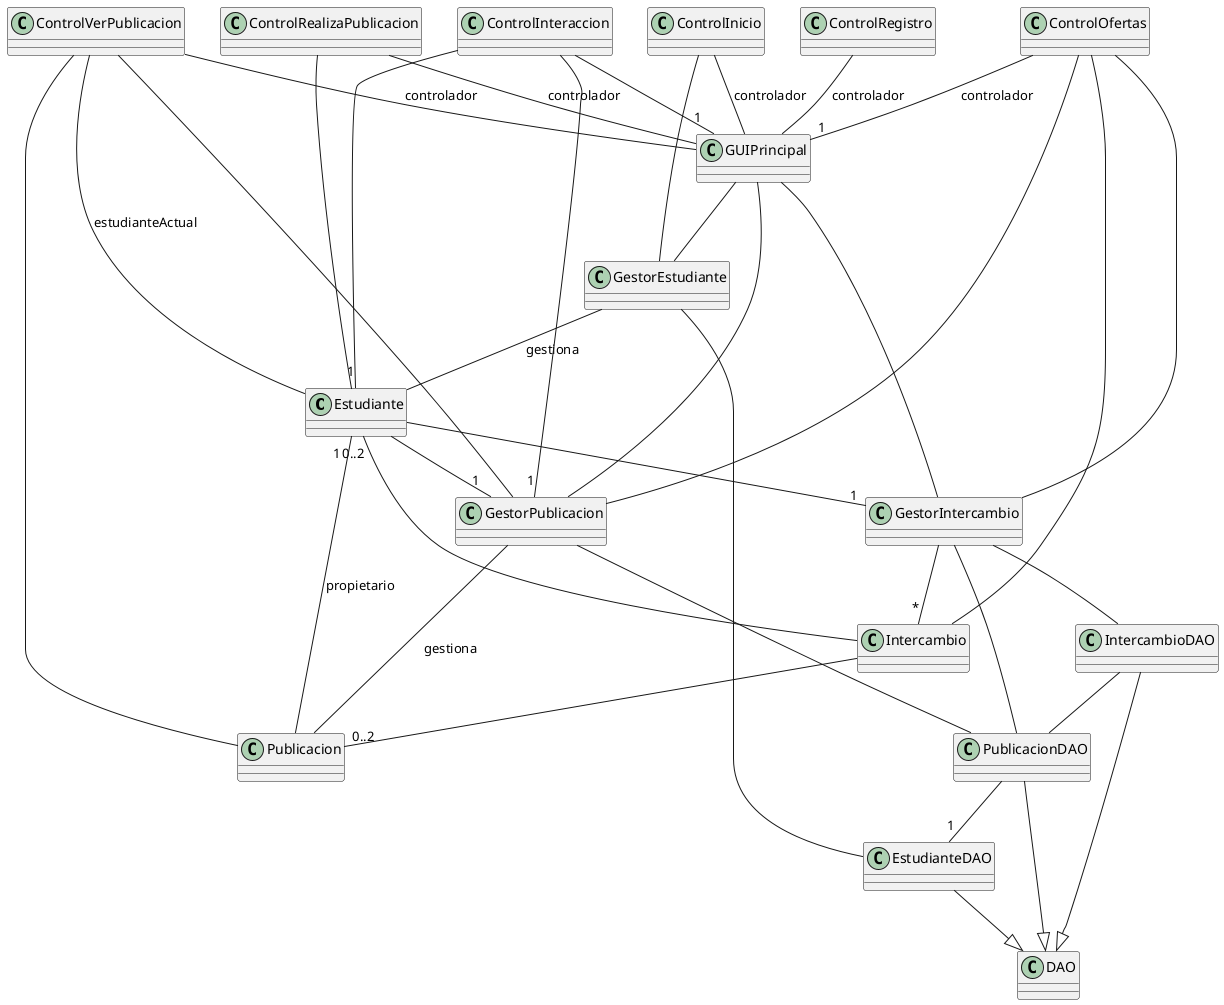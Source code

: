 @startuml
'https://plantuml.com/class-diagram
class Estudiante {

}
class GestorPublicacion{}
class GestorIntercambio{}
class EstudianteDAO{}

Estudiante -- "1" GestorPublicacion
Estudiante -- "1" GestorIntercambio
GestorEstudiante -- EstudianteDAO
GestorEstudiante -- Estudiante : gestiona
GestorIntercambio -- IntercambioDAO
GestorIntercambio -- PublicacionDAO
GestorIntercambio -- "*" Intercambio
GestorPublicacion -- PublicacionDAO
GestorPublicacion -- Publicacion : gestiona
Intercambio -- "0..2"Estudiante
Intercambio -- "0..2"Publicacion
Publicacion -- "1" Estudiante : propietario
EstudianteDAO --|> DAO
IntercambioDAO --|> DAO
PublicacionDAO --|> DAO
PublicacionDAO -- "1" EstudianteDAO
IntercambioDAO -- PublicacionDAO
GUIPrincipal -- GestorPublicacion
GUIPrincipal -- GestorIntercambio
GUIPrincipal -- GestorEstudiante
ControlInicio -- GUIPrincipal : controlador
ControlInicio -- GestorEstudiante
ControlInteraccion -- "1"Estudiante
ControlInteraccion -- "1"GestorPublicacion
ControlInteraccion -- "1"GUIPrincipal
ControlOfertas -- GestorIntercambio
ControlOfertas -- Intercambio
ControlOfertas -- "1"GUIPrincipal : controlador
ControlOfertas -- GestorPublicacion
ControlVerPublicacion -- GUIPrincipal : controlador
ControlVerPublicacion -- Publicacion
ControlVerPublicacion -- Estudiante : estudianteActual
ControlVerPublicacion -- GestorPublicacion
ControlRealizaPublicacion -- GUIPrincipal : controlador
ControlRealizaPublicacion -- Estudiante
ControlRegistro -- GUIPrincipal : controlador
}

@enduml